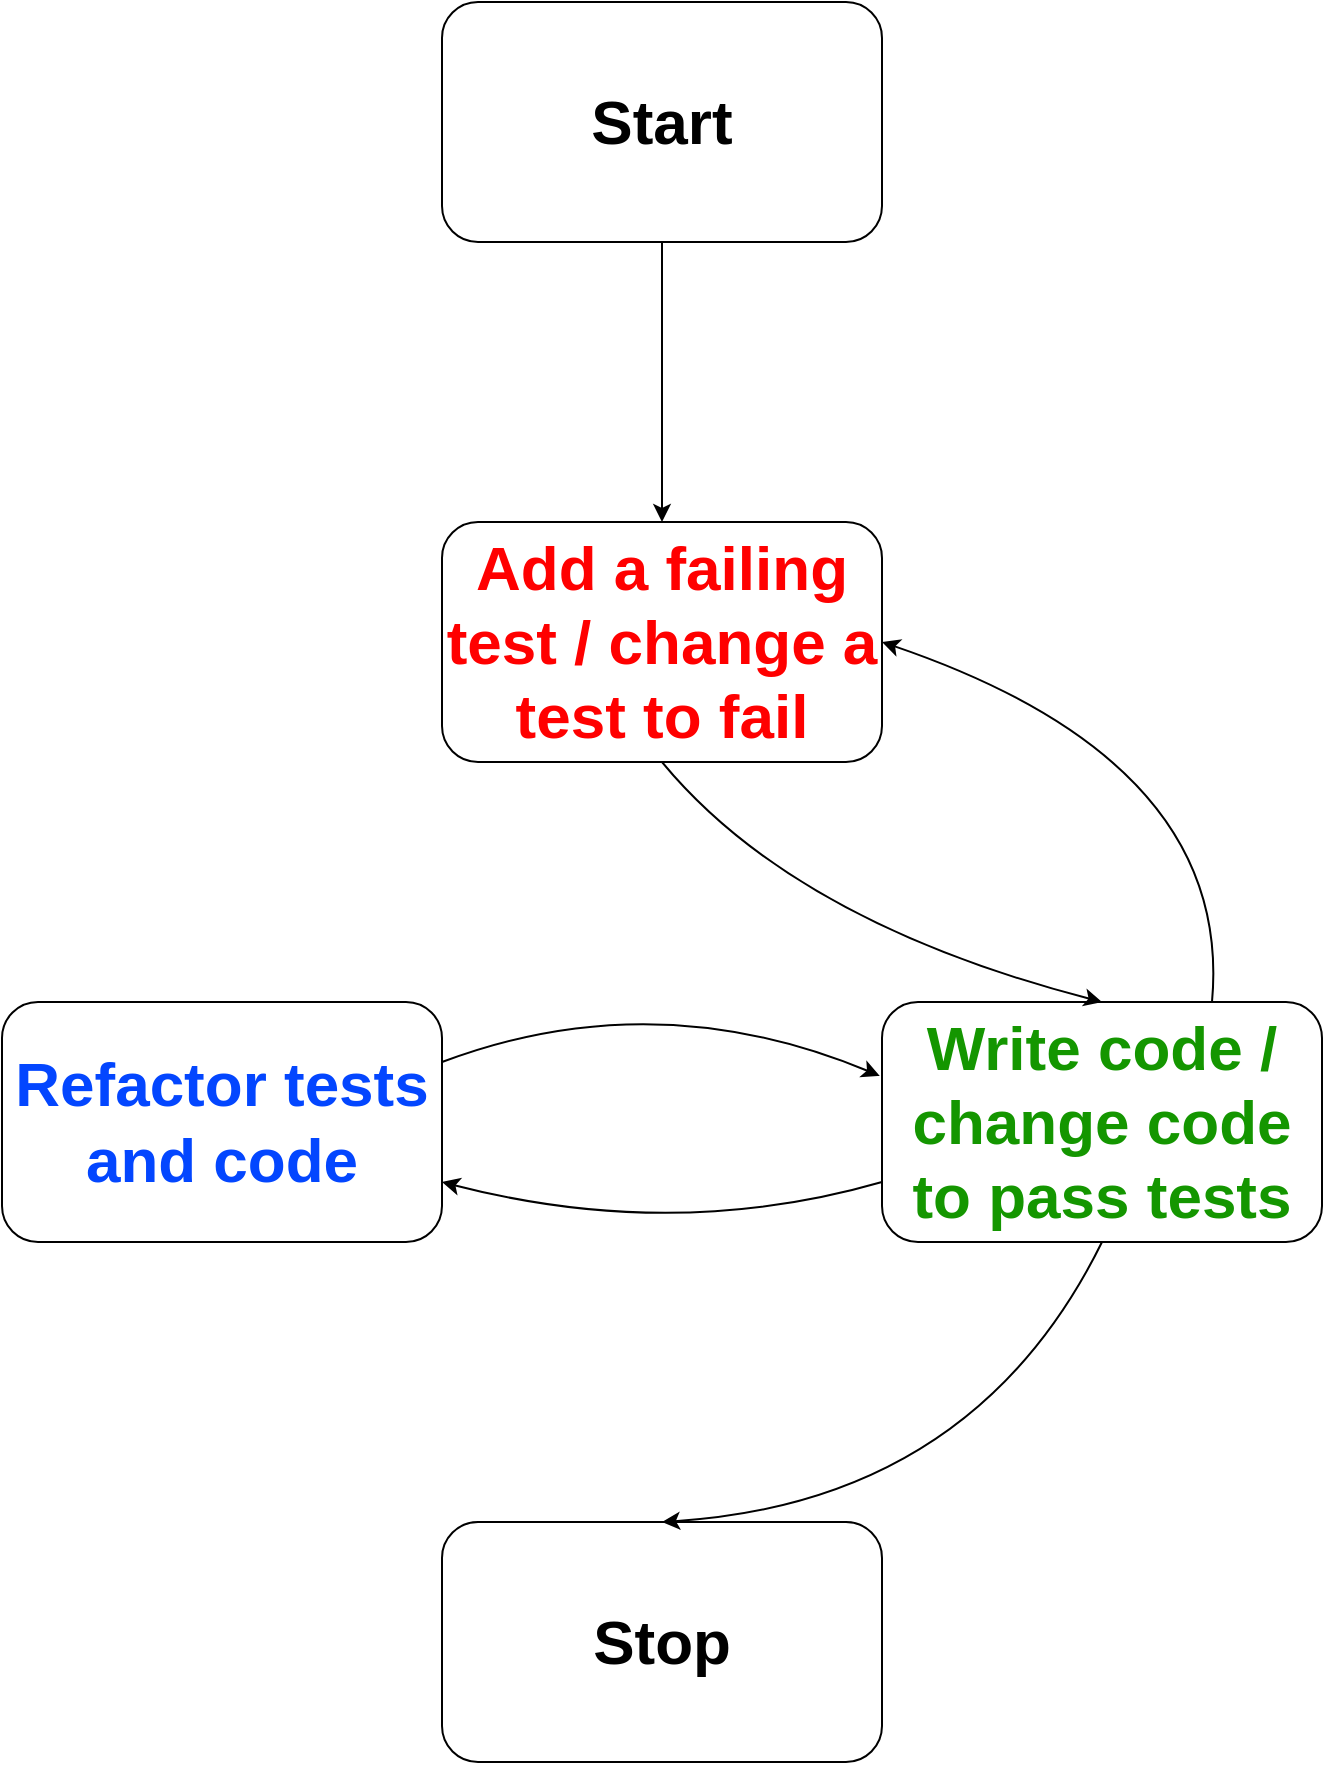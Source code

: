 <mxfile version="22.1.2" type="device">
  <diagram name="Page-1" id="d54Y3GGKBP8sUJSDOaur">
    <mxGraphModel dx="1591" dy="1324" grid="1" gridSize="10" guides="1" tooltips="1" connect="1" arrows="1" fold="1" page="1" pageScale="1" pageWidth="827" pageHeight="1169" math="0" shadow="0">
      <root>
        <mxCell id="0" />
        <mxCell id="1" parent="0" />
        <mxCell id="3Nf9GLZBI5dLR5XJ9eB3-1" value="&lt;b&gt;&lt;font style=&quot;font-size: 31px;&quot;&gt;Start&lt;/font&gt;&lt;/b&gt;" style="rounded=1;whiteSpace=wrap;html=1;" vertex="1" parent="1">
          <mxGeometry x="304" y="110" width="220" height="120" as="geometry" />
        </mxCell>
        <mxCell id="3Nf9GLZBI5dLR5XJ9eB3-2" value="&lt;b&gt;&lt;font style=&quot;font-size: 31px;&quot;&gt;Stop&lt;/font&gt;&lt;/b&gt;" style="rounded=1;whiteSpace=wrap;html=1;" vertex="1" parent="1">
          <mxGeometry x="304" y="870" width="220" height="120" as="geometry" />
        </mxCell>
        <mxCell id="3Nf9GLZBI5dLR5XJ9eB3-3" value="&lt;b&gt;&lt;font color=&quot;#149600&quot; style=&quot;font-size: 31px;&quot;&gt;Write code / change code to pass tests&lt;/font&gt;&lt;/b&gt;" style="rounded=1;whiteSpace=wrap;html=1;" vertex="1" parent="1">
          <mxGeometry x="524" y="610" width="220" height="120" as="geometry" />
        </mxCell>
        <mxCell id="3Nf9GLZBI5dLR5XJ9eB3-4" value="&lt;b&gt;&lt;font color=&quot;#ff0000&quot; style=&quot;font-size: 31px;&quot;&gt;Add a failing test / change a test to fail&lt;/font&gt;&lt;/b&gt;" style="rounded=1;whiteSpace=wrap;html=1;" vertex="1" parent="1">
          <mxGeometry x="304" y="370" width="220" height="120" as="geometry" />
        </mxCell>
        <mxCell id="3Nf9GLZBI5dLR5XJ9eB3-6" value="" style="curved=1;endArrow=classic;html=1;rounded=0;exitX=0.75;exitY=0;exitDx=0;exitDy=0;entryX=1;entryY=0.5;entryDx=0;entryDy=0;" edge="1" parent="1" source="3Nf9GLZBI5dLR5XJ9eB3-3" target="3Nf9GLZBI5dLR5XJ9eB3-4">
          <mxGeometry width="50" height="50" relative="1" as="geometry">
            <mxPoint x="500" y="560" as="sourcePoint" />
            <mxPoint x="600" y="430" as="targetPoint" />
            <Array as="points">
              <mxPoint x="700" y="490" />
            </Array>
          </mxGeometry>
        </mxCell>
        <mxCell id="3Nf9GLZBI5dLR5XJ9eB3-7" value="" style="curved=1;endArrow=classic;html=1;rounded=0;entryX=0.5;entryY=0;entryDx=0;entryDy=0;exitX=0.5;exitY=1;exitDx=0;exitDy=0;" edge="1" parent="1" source="3Nf9GLZBI5dLR5XJ9eB3-3" target="3Nf9GLZBI5dLR5XJ9eB3-2">
          <mxGeometry width="50" height="50" relative="1" as="geometry">
            <mxPoint x="645" y="820" as="sourcePoint" />
            <mxPoint x="570" y="880" as="targetPoint" />
            <Array as="points">
              <mxPoint x="570" y="860" />
            </Array>
          </mxGeometry>
        </mxCell>
        <mxCell id="3Nf9GLZBI5dLR5XJ9eB3-9" value="" style="curved=1;endArrow=classic;html=1;rounded=0;entryX=0.5;entryY=0;entryDx=0;entryDy=0;exitX=0.5;exitY=1;exitDx=0;exitDy=0;" edge="1" parent="1" source="3Nf9GLZBI5dLR5XJ9eB3-4" target="3Nf9GLZBI5dLR5XJ9eB3-3">
          <mxGeometry width="50" height="50" relative="1" as="geometry">
            <mxPoint x="160" y="520" as="sourcePoint" />
            <mxPoint x="210" y="470" as="targetPoint" />
            <Array as="points">
              <mxPoint x="480" y="570" />
            </Array>
          </mxGeometry>
        </mxCell>
        <mxCell id="3Nf9GLZBI5dLR5XJ9eB3-10" value="&lt;b&gt;&lt;font color=&quot;#0346ff&quot; style=&quot;font-size: 31px;&quot;&gt;Refactor tests and code&lt;/font&gt;&lt;/b&gt;" style="rounded=1;whiteSpace=wrap;html=1;" vertex="1" parent="1">
          <mxGeometry x="84" y="610" width="220" height="120" as="geometry" />
        </mxCell>
        <mxCell id="3Nf9GLZBI5dLR5XJ9eB3-11" value="" style="curved=1;endArrow=classic;html=1;rounded=0;exitX=1;exitY=0.25;exitDx=0;exitDy=0;entryX=-0.005;entryY=0.308;entryDx=0;entryDy=0;entryPerimeter=0;" edge="1" parent="1" source="3Nf9GLZBI5dLR5XJ9eB3-10" target="3Nf9GLZBI5dLR5XJ9eB3-3">
          <mxGeometry width="50" height="50" relative="1" as="geometry">
            <mxPoint x="500" y="560" as="sourcePoint" />
            <mxPoint x="550" y="510" as="targetPoint" />
            <Array as="points">
              <mxPoint x="410" y="600" />
            </Array>
          </mxGeometry>
        </mxCell>
        <mxCell id="3Nf9GLZBI5dLR5XJ9eB3-12" value="" style="curved=1;endArrow=classic;html=1;rounded=0;exitX=0;exitY=0.75;exitDx=0;exitDy=0;entryX=1;entryY=0.75;entryDx=0;entryDy=0;" edge="1" parent="1" source="3Nf9GLZBI5dLR5XJ9eB3-3" target="3Nf9GLZBI5dLR5XJ9eB3-10">
          <mxGeometry width="50" height="50" relative="1" as="geometry">
            <mxPoint x="280" y="650" as="sourcePoint" />
            <mxPoint x="399" y="657" as="targetPoint" />
            <Array as="points">
              <mxPoint x="420" y="730" />
            </Array>
          </mxGeometry>
        </mxCell>
        <mxCell id="3Nf9GLZBI5dLR5XJ9eB3-13" value="" style="curved=1;endArrow=classic;html=1;rounded=0;exitX=0.5;exitY=1;exitDx=0;exitDy=0;entryX=0.5;entryY=0;entryDx=0;entryDy=0;" edge="1" parent="1" source="3Nf9GLZBI5dLR5XJ9eB3-1" target="3Nf9GLZBI5dLR5XJ9eB3-4">
          <mxGeometry width="50" height="50" relative="1" as="geometry">
            <mxPoint x="434" y="560" as="sourcePoint" />
            <mxPoint x="394" y="280" as="targetPoint" />
            <Array as="points" />
          </mxGeometry>
        </mxCell>
      </root>
    </mxGraphModel>
  </diagram>
</mxfile>
